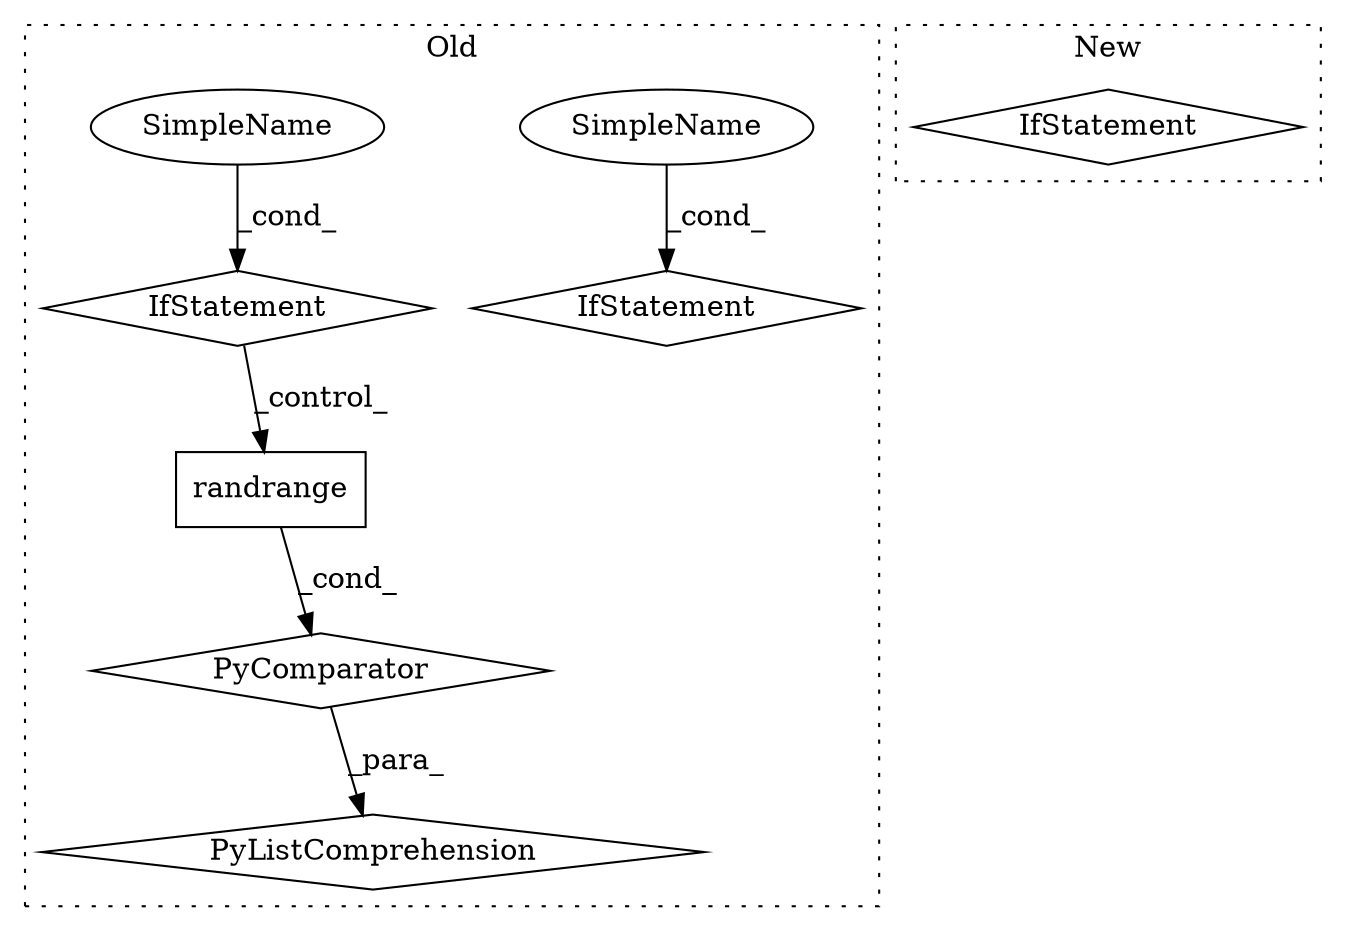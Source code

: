 digraph G {
subgraph cluster0 {
1 [label="randrange" a="32" s="76923,76934" l="10,1" shape="box"];
3 [label="IfStatement" a="25" s="76993" l="38" shape="diamond"];
4 [label="PyListComprehension" a="109" s="76916" l="123" shape="diamond"];
5 [label="PyComparator" a="113" s="76993" l="38" shape="diamond"];
6 [label="IfStatement" a="25" s="77138" l="38" shape="diamond"];
7 [label="SimpleName" a="42" s="77171" l="5" shape="ellipse"];
8 [label="SimpleName" a="42" s="77026" l="5" shape="ellipse"];
label = "Old";
style="dotted";
}
subgraph cluster1 {
2 [label="IfStatement" a="25" s="77923" l="46" shape="diamond"];
label = "New";
style="dotted";
}
1 -> 5 [label="_cond_"];
3 -> 1 [label="_control_"];
5 -> 4 [label="_para_"];
7 -> 6 [label="_cond_"];
8 -> 3 [label="_cond_"];
}